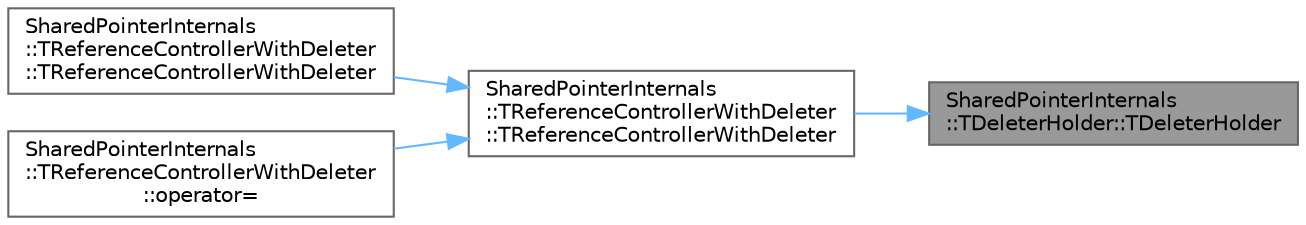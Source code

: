 digraph "SharedPointerInternals::TDeleterHolder::TDeleterHolder"
{
 // INTERACTIVE_SVG=YES
 // LATEX_PDF_SIZE
  bgcolor="transparent";
  edge [fontname=Helvetica,fontsize=10,labelfontname=Helvetica,labelfontsize=10];
  node [fontname=Helvetica,fontsize=10,shape=box,height=0.2,width=0.4];
  rankdir="RL";
  Node1 [id="Node000001",label="SharedPointerInternals\l::TDeleterHolder::TDeleterHolder",height=0.2,width=0.4,color="gray40", fillcolor="grey60", style="filled", fontcolor="black",tooltip=" "];
  Node1 -> Node2 [id="edge1_Node000001_Node000002",dir="back",color="steelblue1",style="solid",tooltip=" "];
  Node2 [id="Node000002",label="SharedPointerInternals\l::TReferenceControllerWithDeleter\l::TReferenceControllerWithDeleter",height=0.2,width=0.4,color="grey40", fillcolor="white", style="filled",URL="$d9/d56/classSharedPointerInternals_1_1TReferenceControllerWithDeleter.html#a803ce2cc3af3f8c425505a8a4911aa60",tooltip=" "];
  Node2 -> Node3 [id="edge2_Node000002_Node000003",dir="back",color="steelblue1",style="solid",tooltip=" "];
  Node3 [id="Node000003",label="SharedPointerInternals\l::TReferenceControllerWithDeleter\l::TReferenceControllerWithDeleter",height=0.2,width=0.4,color="grey40", fillcolor="white", style="filled",URL="$d9/d56/classSharedPointerInternals_1_1TReferenceControllerWithDeleter.html#ada0dd358781fe353afa4ea1abeb1c712",tooltip=" "];
  Node2 -> Node4 [id="edge3_Node000002_Node000004",dir="back",color="steelblue1",style="solid",tooltip=" "];
  Node4 [id="Node000004",label="SharedPointerInternals\l::TReferenceControllerWithDeleter\l::operator=",height=0.2,width=0.4,color="grey40", fillcolor="white", style="filled",URL="$d9/d56/classSharedPointerInternals_1_1TReferenceControllerWithDeleter.html#ab3b2543994761987cba8822d4156c691",tooltip=" "];
}
